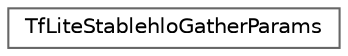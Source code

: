 digraph "Graphical Class Hierarchy"
{
 // LATEX_PDF_SIZE
  bgcolor="transparent";
  edge [fontname=Helvetica,fontsize=10,labelfontname=Helvetica,labelfontsize=10];
  node [fontname=Helvetica,fontsize=10,shape=box,height=0.2,width=0.4];
  rankdir="LR";
  Node0 [id="Node000000",label="TfLiteStablehloGatherParams",height=0.2,width=0.4,color="grey40", fillcolor="white", style="filled",URL="$struct_tf_lite_stablehlo_gather_params.html",tooltip=" "];
}
